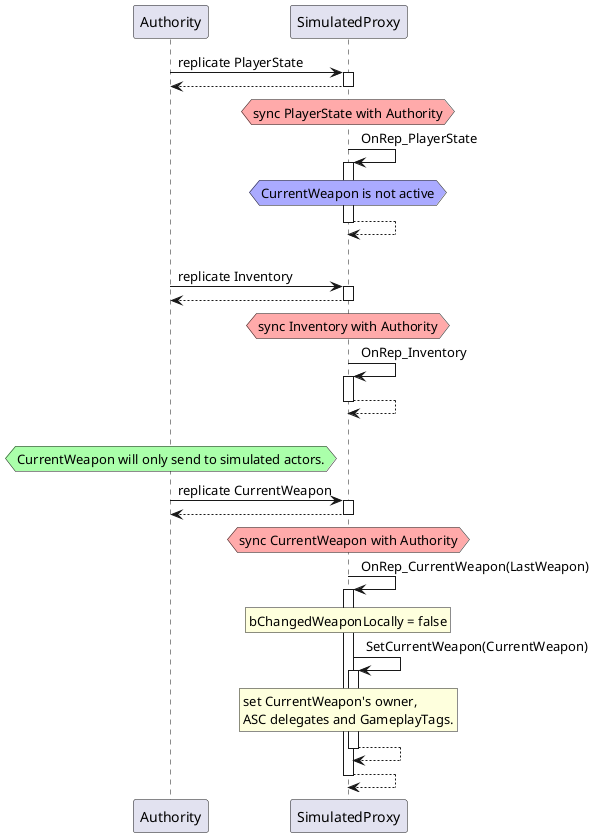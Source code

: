 /'
SimulatedProxy での CurrentWeapon の初期化
Case1 PlayerState -> CurrentWeapon の順にレプリケーションされた場合
'/
@startuml CurrentWeapon-Initialize-SimulatedProxy-Case1
autoactivate on
Authority -> SimulatedProxy: replicate PlayerState
return
hnote over SimulatedProxy #FFAAAA: sync PlayerState with Authority
SimulatedProxy -> SimulatedProxy: OnRep_PlayerState
	hnote over SimulatedProxy #AAAAFF: CurrentWeapon is not active
return
|||
Authority -> SimulatedProxy: replicate Inventory
return
hnote over SimulatedProxy #FFAAAA: sync Inventory with Authority
SimulatedProxy -> SimulatedProxy: OnRep_Inventory
return
|||
hnote over Authority #AAFFAA: CurrentWeapon will only send to simulated actors.
Authority -> SimulatedProxy: replicate CurrentWeapon
return
hnote over SimulatedProxy #FFAAAA: sync CurrentWeapon with Authority
SimulatedProxy -> SimulatedProxy: OnRep_CurrentWeapon(LastWeapon)
	rnote over SimulatedProxy: bChangedWeaponLocally = false
	SimulatedProxy -> SimulatedProxy: SetCurrentWeapon(CurrentWeapon)
		rnote over SimulatedProxy: set CurrentWeapon's owner,\nASC delegates and GameplayTags.
	return
return

@enduml
